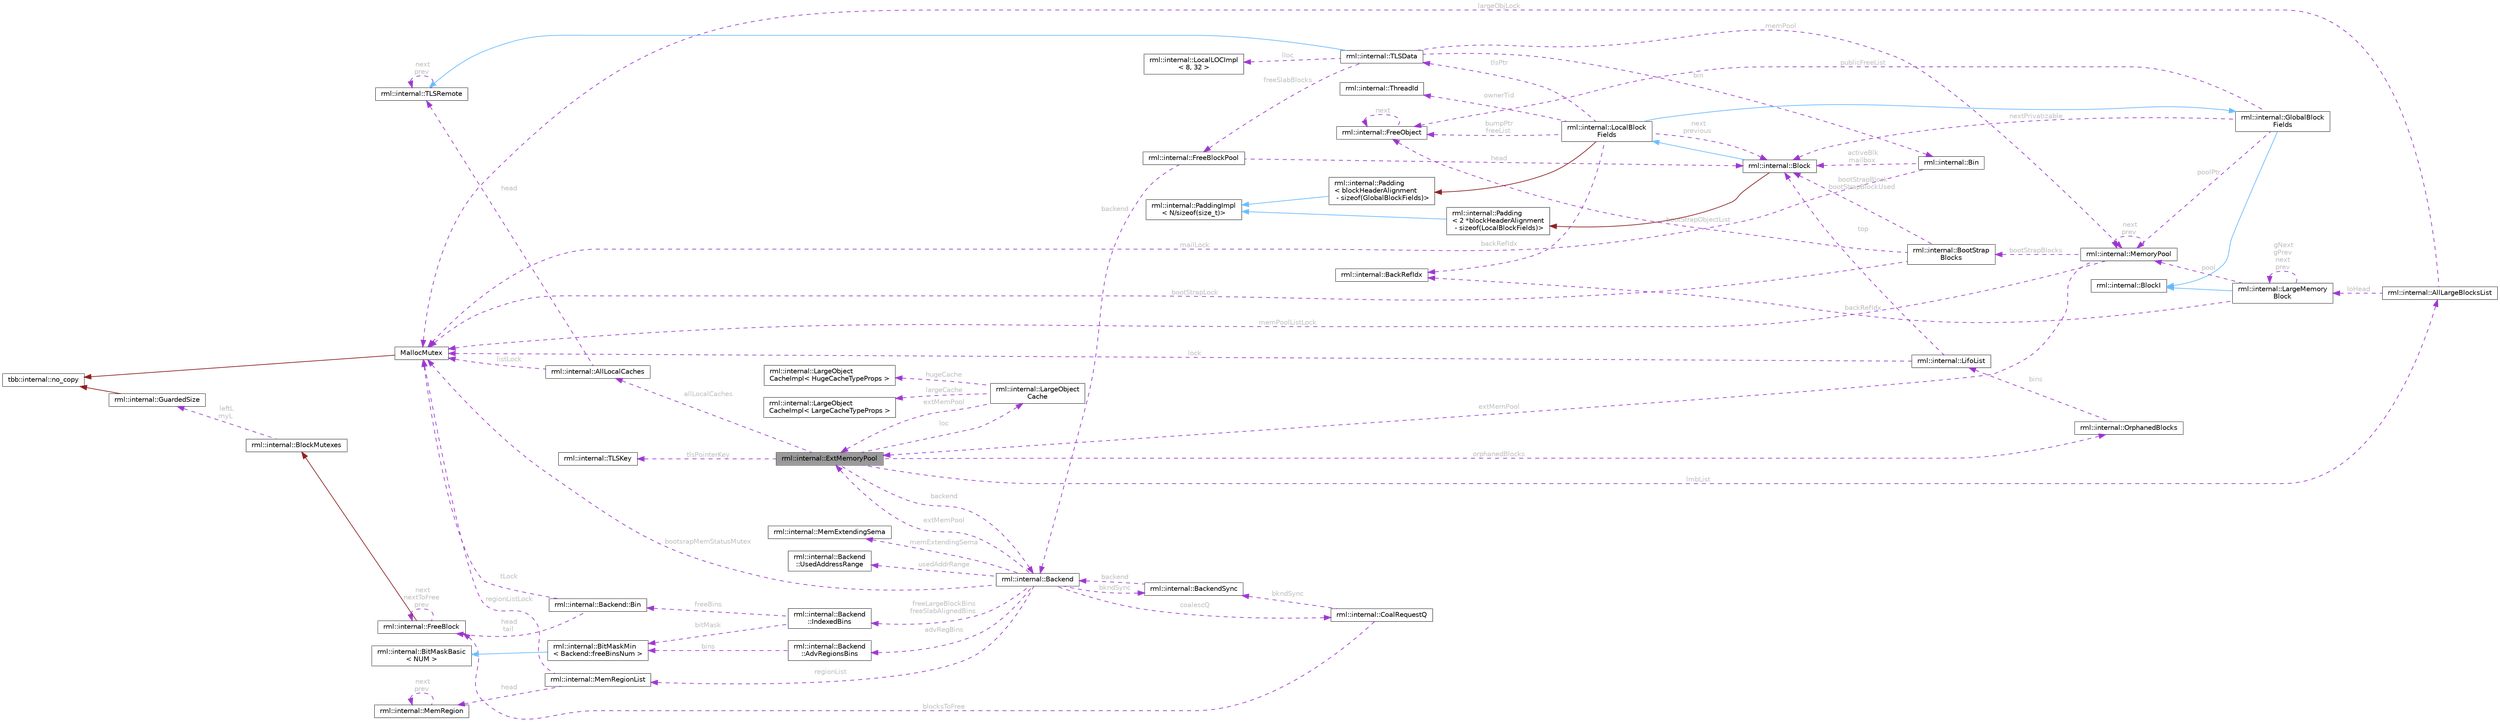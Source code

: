 digraph "rml::internal::ExtMemoryPool"
{
 // LATEX_PDF_SIZE
  bgcolor="transparent";
  edge [fontname=Helvetica,fontsize=10,labelfontname=Helvetica,labelfontsize=10];
  node [fontname=Helvetica,fontsize=10,shape=box,height=0.2,width=0.4];
  rankdir="LR";
  Node1 [id="Node000001",label="rml::internal::ExtMemoryPool",height=0.2,width=0.4,color="gray40", fillcolor="grey60", style="filled", fontcolor="black",tooltip=" "];
  Node2 -> Node1 [id="edge1_Node000001_Node000002",dir="back",color="darkorchid3",style="dashed",tooltip=" ",label=" backend",fontcolor="grey" ];
  Node2 [id="Node000002",label="rml::internal::Backend",height=0.2,width=0.4,color="gray40", fillcolor="white", style="filled",URL="$classrml_1_1internal_1_1_backend.html",tooltip=" "];
  Node1 -> Node2 [id="edge2_Node000002_Node000001",dir="back",color="darkorchid3",style="dashed",tooltip=" ",label=" extMemPool",fontcolor="grey" ];
  Node3 -> Node2 [id="edge3_Node000002_Node000003",dir="back",color="darkorchid3",style="dashed",tooltip=" ",label=" regionList",fontcolor="grey" ];
  Node3 [id="Node000003",label="rml::internal::MemRegionList",height=0.2,width=0.4,color="gray40", fillcolor="white", style="filled",URL="$classrml_1_1internal_1_1_mem_region_list.html",tooltip=" "];
  Node4 -> Node3 [id="edge4_Node000003_Node000004",dir="back",color="darkorchid3",style="dashed",tooltip=" ",label=" regionListLock",fontcolor="grey" ];
  Node4 [id="Node000004",label="MallocMutex",height=0.2,width=0.4,color="gray40", fillcolor="white", style="filled",URL="$class_malloc_mutex.html",tooltip="Stripped down version of spin_mutex."];
  Node5 -> Node4 [id="edge5_Node000004_Node000005",dir="back",color="firebrick4",style="solid",tooltip=" "];
  Node5 [id="Node000005",label="tbb::internal::no_copy",height=0.2,width=0.4,color="gray40", fillcolor="white", style="filled",tooltip=" "];
  Node6 -> Node3 [id="edge6_Node000003_Node000006",dir="back",color="darkorchid3",style="dashed",tooltip=" ",label=" head",fontcolor="grey" ];
  Node6 [id="Node000006",label="rml::internal::MemRegion",height=0.2,width=0.4,color="gray40", fillcolor="white", style="filled",URL="$structrml_1_1internal_1_1_mem_region.html",tooltip=" "];
  Node6 -> Node6 [id="edge7_Node000006_Node000006",dir="back",color="darkorchid3",style="dashed",tooltip=" ",label=" next\nprev",fontcolor="grey" ];
  Node7 -> Node2 [id="edge8_Node000002_Node000007",dir="back",color="darkorchid3",style="dashed",tooltip=" ",label=" coalescQ",fontcolor="grey" ];
  Node7 [id="Node000007",label="rml::internal::CoalRequestQ",height=0.2,width=0.4,color="gray40", fillcolor="white", style="filled",URL="$classrml_1_1internal_1_1_coal_request_q.html",tooltip=" "];
  Node8 -> Node7 [id="edge9_Node000007_Node000008",dir="back",color="darkorchid3",style="dashed",tooltip=" ",label=" blocksToFree",fontcolor="grey" ];
  Node8 [id="Node000008",label="rml::internal::FreeBlock",height=0.2,width=0.4,color="gray40", fillcolor="white", style="filled",URL="$classrml_1_1internal_1_1_free_block.html",tooltip=" "];
  Node9 -> Node8 [id="edge10_Node000008_Node000009",dir="back",color="firebrick4",style="solid",tooltip=" "];
  Node9 [id="Node000009",label="rml::internal::BlockMutexes",height=0.2,width=0.4,color="gray40", fillcolor="white", style="filled",URL="$classrml_1_1internal_1_1_block_mutexes.html",tooltip=" "];
  Node10 -> Node9 [id="edge11_Node000009_Node000010",dir="back",color="darkorchid3",style="dashed",tooltip=" ",label=" leftL\nmyL",fontcolor="grey" ];
  Node10 [id="Node000010",label="rml::internal::GuardedSize",height=0.2,width=0.4,color="gray40", fillcolor="white", style="filled",URL="$classrml_1_1internal_1_1_guarded_size.html",tooltip=" "];
  Node5 -> Node10 [id="edge12_Node000010_Node000005",dir="back",color="firebrick4",style="solid",tooltip=" "];
  Node8 -> Node8 [id="edge13_Node000008_Node000008",dir="back",color="darkorchid3",style="dashed",tooltip=" ",label=" next\nnextToFree\nprev",fontcolor="grey" ];
  Node11 -> Node7 [id="edge14_Node000007_Node000011",dir="back",color="darkorchid3",style="dashed",tooltip=" ",label=" bkndSync",fontcolor="grey" ];
  Node11 [id="Node000011",label="rml::internal::BackendSync",height=0.2,width=0.4,color="gray40", fillcolor="white", style="filled",URL="$classrml_1_1internal_1_1_backend_sync.html",tooltip=" "];
  Node2 -> Node11 [id="edge15_Node000011_Node000002",dir="back",color="darkorchid3",style="dashed",tooltip=" ",label=" backend",fontcolor="grey" ];
  Node11 -> Node2 [id="edge16_Node000002_Node000011",dir="back",color="darkorchid3",style="dashed",tooltip=" ",label=" bkndSync",fontcolor="grey" ];
  Node12 -> Node2 [id="edge17_Node000002_Node000012",dir="back",color="darkorchid3",style="dashed",tooltip=" ",label=" memExtendingSema",fontcolor="grey" ];
  Node12 [id="Node000012",label="rml::internal::MemExtendingSema",height=0.2,width=0.4,color="gray40", fillcolor="white", style="filled",URL="$classrml_1_1internal_1_1_mem_extending_sema.html",tooltip=" "];
  Node13 -> Node2 [id="edge18_Node000002_Node000013",dir="back",color="darkorchid3",style="dashed",tooltip=" ",label=" usedAddrRange",fontcolor="grey" ];
  Node13 [id="Node000013",label="rml::internal::Backend\l::UsedAddressRange",height=0.2,width=0.4,color="gray40", fillcolor="white", style="filled",URL="$classrml_1_1internal_1_1_backend_1_1_used_address_range.html",tooltip=" "];
  Node4 -> Node2 [id="edge19_Node000002_Node000004",dir="back",color="darkorchid3",style="dashed",tooltip=" ",label=" bootsrapMemStatusMutex",fontcolor="grey" ];
  Node14 -> Node2 [id="edge20_Node000002_Node000014",dir="back",color="darkorchid3",style="dashed",tooltip=" ",label=" advRegBins",fontcolor="grey" ];
  Node14 [id="Node000014",label="rml::internal::Backend\l::AdvRegionsBins",height=0.2,width=0.4,color="gray40", fillcolor="white", style="filled",URL="$classrml_1_1internal_1_1_backend_1_1_adv_regions_bins.html",tooltip=" "];
  Node15 -> Node14 [id="edge21_Node000014_Node000015",dir="back",color="darkorchid3",style="dashed",tooltip=" ",label=" bins",fontcolor="grey" ];
  Node15 [id="Node000015",label="rml::internal::BitMaskMin\l\< Backend::freeBinsNum \>",height=0.2,width=0.4,color="gray40", fillcolor="white", style="filled",URL="$classrml_1_1internal_1_1_bit_mask_min.html",tooltip=" "];
  Node16 -> Node15 [id="edge22_Node000015_Node000016",dir="back",color="steelblue1",style="solid",tooltip=" "];
  Node16 [id="Node000016",label="rml::internal::BitMaskBasic\l\< NUM \>",height=0.2,width=0.4,color="gray40", fillcolor="white", style="filled",URL="$classrml_1_1internal_1_1_bit_mask_basic.html",tooltip=" "];
  Node17 -> Node2 [id="edge23_Node000002_Node000017",dir="back",color="darkorchid3",style="dashed",tooltip=" ",label=" freeLargeBlockBins\nfreeSlabAlignedBins",fontcolor="grey" ];
  Node17 [id="Node000017",label="rml::internal::Backend\l::IndexedBins",height=0.2,width=0.4,color="gray40", fillcolor="white", style="filled",URL="$classrml_1_1internal_1_1_backend_1_1_indexed_bins.html",tooltip=" "];
  Node15 -> Node17 [id="edge24_Node000017_Node000015",dir="back",color="darkorchid3",style="dashed",tooltip=" ",label=" bitMask",fontcolor="grey" ];
  Node18 -> Node17 [id="edge25_Node000017_Node000018",dir="back",color="darkorchid3",style="dashed",tooltip=" ",label=" freeBins",fontcolor="grey" ];
  Node18 [id="Node000018",label="rml::internal::Backend::Bin",height=0.2,width=0.4,color="gray40", fillcolor="white", style="filled",URL="$structrml_1_1internal_1_1_backend_1_1_bin.html",tooltip=" "];
  Node8 -> Node18 [id="edge26_Node000018_Node000008",dir="back",color="darkorchid3",style="dashed",tooltip=" ",label=" head\ntail",fontcolor="grey" ];
  Node4 -> Node18 [id="edge27_Node000018_Node000004",dir="back",color="darkorchid3",style="dashed",tooltip=" ",label=" tLock",fontcolor="grey" ];
  Node19 -> Node1 [id="edge28_Node000001_Node000019",dir="back",color="darkorchid3",style="dashed",tooltip=" ",label=" loc",fontcolor="grey" ];
  Node19 [id="Node000019",label="rml::internal::LargeObject\lCache",height=0.2,width=0.4,color="gray40", fillcolor="white", style="filled",URL="$classrml_1_1internal_1_1_large_object_cache.html",tooltip=" "];
  Node20 -> Node19 [id="edge29_Node000019_Node000020",dir="back",color="darkorchid3",style="dashed",tooltip=" ",label=" hugeCache",fontcolor="grey" ];
  Node20 [id="Node000020",label="rml::internal::LargeObject\lCacheImpl\< HugeCacheTypeProps \>",height=0.2,width=0.4,color="gray40", fillcolor="white", style="filled",URL="$classrml_1_1internal_1_1_large_object_cache_impl.html",tooltip=" "];
  Node21 -> Node19 [id="edge30_Node000019_Node000021",dir="back",color="darkorchid3",style="dashed",tooltip=" ",label=" largeCache",fontcolor="grey" ];
  Node21 [id="Node000021",label="rml::internal::LargeObject\lCacheImpl\< LargeCacheTypeProps \>",height=0.2,width=0.4,color="gray40", fillcolor="white", style="filled",URL="$classrml_1_1internal_1_1_large_object_cache_impl.html",tooltip=" "];
  Node1 -> Node19 [id="edge31_Node000019_Node000001",dir="back",color="darkorchid3",style="dashed",tooltip=" ",label=" extMemPool",fontcolor="grey" ];
  Node22 -> Node1 [id="edge32_Node000001_Node000022",dir="back",color="darkorchid3",style="dashed",tooltip=" ",label=" allLocalCaches",fontcolor="grey" ];
  Node22 [id="Node000022",label="rml::internal::AllLocalCaches",height=0.2,width=0.4,color="gray40", fillcolor="white", style="filled",URL="$classrml_1_1internal_1_1_all_local_caches.html",tooltip=" "];
  Node23 -> Node22 [id="edge33_Node000022_Node000023",dir="back",color="darkorchid3",style="dashed",tooltip=" ",label=" head",fontcolor="grey" ];
  Node23 [id="Node000023",label="rml::internal::TLSRemote",height=0.2,width=0.4,color="gray40", fillcolor="white", style="filled",URL="$structrml_1_1internal_1_1_t_l_s_remote.html",tooltip=" "];
  Node23 -> Node23 [id="edge34_Node000023_Node000023",dir="back",color="darkorchid3",style="dashed",tooltip=" ",label=" next\nprev",fontcolor="grey" ];
  Node4 -> Node22 [id="edge35_Node000022_Node000004",dir="back",color="darkorchid3",style="dashed",tooltip=" ",label=" listLock",fontcolor="grey" ];
  Node24 -> Node1 [id="edge36_Node000001_Node000024",dir="back",color="darkorchid3",style="dashed",tooltip=" ",label=" orphanedBlocks",fontcolor="grey" ];
  Node24 [id="Node000024",label="rml::internal::OrphanedBlocks",height=0.2,width=0.4,color="gray40", fillcolor="white", style="filled",URL="$classrml_1_1internal_1_1_orphaned_blocks.html",tooltip=" "];
  Node25 -> Node24 [id="edge37_Node000024_Node000025",dir="back",color="darkorchid3",style="dashed",tooltip=" ",label=" bins",fontcolor="grey" ];
  Node25 [id="Node000025",label="rml::internal::LifoList",height=0.2,width=0.4,color="gray40", fillcolor="white", style="filled",URL="$classrml_1_1internal_1_1_lifo_list.html",tooltip=" "];
  Node26 -> Node25 [id="edge38_Node000025_Node000026",dir="back",color="darkorchid3",style="dashed",tooltip=" ",label=" top",fontcolor="grey" ];
  Node26 [id="Node000026",label="rml::internal::Block",height=0.2,width=0.4,color="gray40", fillcolor="white", style="filled",URL="$classrml_1_1internal_1_1_block.html",tooltip=" "];
  Node27 -> Node26 [id="edge39_Node000026_Node000027",dir="back",color="steelblue1",style="solid",tooltip=" "];
  Node27 [id="Node000027",label="rml::internal::LocalBlock\lFields",height=0.2,width=0.4,color="gray40", fillcolor="white", style="filled",URL="$classrml_1_1internal_1_1_local_block_fields.html",tooltip=" "];
  Node28 -> Node27 [id="edge40_Node000027_Node000028",dir="back",color="steelblue1",style="solid",tooltip=" "];
  Node28 [id="Node000028",label="rml::internal::GlobalBlock\lFields",height=0.2,width=0.4,color="gray40", fillcolor="white", style="filled",URL="$classrml_1_1internal_1_1_global_block_fields.html",tooltip=" "];
  Node29 -> Node28 [id="edge41_Node000028_Node000029",dir="back",color="steelblue1",style="solid",tooltip=" "];
  Node29 [id="Node000029",label="rml::internal::BlockI",height=0.2,width=0.4,color="gray40", fillcolor="white", style="filled",URL="$classrml_1_1internal_1_1_block_i.html",tooltip=" "];
  Node30 -> Node28 [id="edge42_Node000028_Node000030",dir="back",color="darkorchid3",style="dashed",tooltip=" ",label=" publicFreeList",fontcolor="grey" ];
  Node30 [id="Node000030",label="rml::internal::FreeObject",height=0.2,width=0.4,color="gray40", fillcolor="white", style="filled",URL="$structrml_1_1internal_1_1_free_object.html",tooltip=" "];
  Node30 -> Node30 [id="edge43_Node000030_Node000030",dir="back",color="darkorchid3",style="dashed",tooltip=" ",label=" next",fontcolor="grey" ];
  Node26 -> Node28 [id="edge44_Node000028_Node000026",dir="back",color="darkorchid3",style="dashed",tooltip=" ",label=" nextPrivatizable",fontcolor="grey" ];
  Node31 -> Node28 [id="edge45_Node000028_Node000031",dir="back",color="darkorchid3",style="dashed",tooltip=" ",label=" poolPtr",fontcolor="grey" ];
  Node31 [id="Node000031",label="rml::internal::MemoryPool",height=0.2,width=0.4,color="gray40", fillcolor="white", style="filled",URL="$classrml_1_1internal_1_1_memory_pool.html",tooltip=" "];
  Node4 -> Node31 [id="edge46_Node000031_Node000004",dir="back",color="darkorchid3",style="dashed",tooltip=" ",label=" memPoolListLock",fontcolor="grey" ];
  Node31 -> Node31 [id="edge47_Node000031_Node000031",dir="back",color="darkorchid3",style="dashed",tooltip=" ",label=" next\nprev",fontcolor="grey" ];
  Node1 -> Node31 [id="edge48_Node000031_Node000001",dir="back",color="darkorchid3",style="dashed",tooltip=" ",label=" extMemPool",fontcolor="grey" ];
  Node32 -> Node31 [id="edge49_Node000031_Node000032",dir="back",color="darkorchid3",style="dashed",tooltip=" ",label=" bootStrapBlocks",fontcolor="grey" ];
  Node32 [id="Node000032",label="rml::internal::BootStrap\lBlocks",height=0.2,width=0.4,color="gray40", fillcolor="white", style="filled",URL="$classrml_1_1internal_1_1_boot_strap_blocks.html",tooltip=" "];
  Node4 -> Node32 [id="edge50_Node000032_Node000004",dir="back",color="darkorchid3",style="dashed",tooltip=" ",label=" bootStrapLock",fontcolor="grey" ];
  Node26 -> Node32 [id="edge51_Node000032_Node000026",dir="back",color="darkorchid3",style="dashed",tooltip=" ",label=" bootStrapBlock\nbootStrapBlockUsed",fontcolor="grey" ];
  Node30 -> Node32 [id="edge52_Node000032_Node000030",dir="back",color="darkorchid3",style="dashed",tooltip=" ",label=" bootStrapObjectList",fontcolor="grey" ];
  Node33 -> Node27 [id="edge53_Node000027_Node000033",dir="back",color="firebrick4",style="solid",tooltip=" "];
  Node33 [id="Node000033",label="rml::internal::Padding\l\< blockHeaderAlignment\l - sizeof(GlobalBlockFields)\>",height=0.2,width=0.4,color="gray40", fillcolor="white", style="filled",URL="$structrml_1_1internal_1_1_padding.html",tooltip=" "];
  Node34 -> Node33 [id="edge54_Node000033_Node000034",dir="back",color="steelblue1",style="solid",tooltip=" "];
  Node34 [id="Node000034",label="rml::internal::PaddingImpl\l\< N/sizeof(size_t)\>",height=0.2,width=0.4,color="gray40", fillcolor="white", style="filled",URL="$structrml_1_1internal_1_1_padding_impl.html",tooltip=" "];
  Node26 -> Node27 [id="edge55_Node000027_Node000026",dir="back",color="darkorchid3",style="dashed",tooltip=" ",label=" next\nprevious",fontcolor="grey" ];
  Node30 -> Node27 [id="edge56_Node000027_Node000030",dir="back",color="darkorchid3",style="dashed",tooltip=" ",label=" bumpPtr\nfreeList",fontcolor="grey" ];
  Node35 -> Node27 [id="edge57_Node000027_Node000035",dir="back",color="darkorchid3",style="dashed",tooltip=" ",label=" tlsPtr",fontcolor="grey" ];
  Node35 [id="Node000035",label="rml::internal::TLSData",height=0.2,width=0.4,color="gray40", fillcolor="white", style="filled",URL="$classrml_1_1internal_1_1_t_l_s_data.html",tooltip=" "];
  Node23 -> Node35 [id="edge58_Node000035_Node000023",dir="back",color="steelblue1",style="solid",tooltip=" "];
  Node31 -> Node35 [id="edge59_Node000035_Node000031",dir="back",color="darkorchid3",style="dashed",tooltip=" ",label=" memPool",fontcolor="grey" ];
  Node36 -> Node35 [id="edge60_Node000035_Node000036",dir="back",color="darkorchid3",style="dashed",tooltip=" ",label=" bin",fontcolor="grey" ];
  Node36 [id="Node000036",label="rml::internal::Bin",height=0.2,width=0.4,color="gray40", fillcolor="white", style="filled",URL="$classrml_1_1internal_1_1_bin.html",tooltip=" "];
  Node26 -> Node36 [id="edge61_Node000036_Node000026",dir="back",color="darkorchid3",style="dashed",tooltip=" ",label=" activeBlk\nmailbox",fontcolor="grey" ];
  Node4 -> Node36 [id="edge62_Node000036_Node000004",dir="back",color="darkorchid3",style="dashed",tooltip=" ",label=" mailLock",fontcolor="grey" ];
  Node37 -> Node35 [id="edge63_Node000035_Node000037",dir="back",color="darkorchid3",style="dashed",tooltip=" ",label=" freeSlabBlocks",fontcolor="grey" ];
  Node37 [id="Node000037",label="rml::internal::FreeBlockPool",height=0.2,width=0.4,color="gray40", fillcolor="white", style="filled",URL="$classrml_1_1internal_1_1_free_block_pool.html",tooltip=" "];
  Node26 -> Node37 [id="edge64_Node000037_Node000026",dir="back",color="darkorchid3",style="dashed",tooltip=" ",label=" head",fontcolor="grey" ];
  Node2 -> Node37 [id="edge65_Node000037_Node000002",dir="back",color="darkorchid3",style="dashed",tooltip=" ",label=" backend",fontcolor="grey" ];
  Node38 -> Node35 [id="edge66_Node000035_Node000038",dir="back",color="darkorchid3",style="dashed",tooltip=" ",label=" lloc",fontcolor="grey" ];
  Node38 [id="Node000038",label="rml::internal::LocalLOCImpl\l\< 8, 32 \>",height=0.2,width=0.4,color="gray40", fillcolor="white", style="filled",URL="$classrml_1_1internal_1_1_local_l_o_c_impl.html",tooltip=" "];
  Node39 -> Node27 [id="edge67_Node000027_Node000039",dir="back",color="darkorchid3",style="dashed",tooltip=" ",label=" ownerTid",fontcolor="grey" ];
  Node39 [id="Node000039",label="rml::internal::ThreadId",height=0.2,width=0.4,color="gray40", fillcolor="white", style="filled",URL="$classrml_1_1internal_1_1_thread_id.html",tooltip=" "];
  Node40 -> Node27 [id="edge68_Node000027_Node000040",dir="back",color="darkorchid3",style="dashed",tooltip=" ",label=" backRefIdx",fontcolor="grey" ];
  Node40 [id="Node000040",label="rml::internal::BackRefIdx",height=0.2,width=0.4,color="gray40", fillcolor="white", style="filled",URL="$classrml_1_1internal_1_1_back_ref_idx.html",tooltip=" "];
  Node41 -> Node26 [id="edge69_Node000026_Node000041",dir="back",color="firebrick4",style="solid",tooltip=" "];
  Node41 [id="Node000041",label="rml::internal::Padding\l\< 2 *blockHeaderAlignment\l - sizeof(LocalBlockFields)\>",height=0.2,width=0.4,color="gray40", fillcolor="white", style="filled",URL="$structrml_1_1internal_1_1_padding.html",tooltip=" "];
  Node34 -> Node41 [id="edge70_Node000041_Node000034",dir="back",color="steelblue1",style="solid",tooltip=" "];
  Node4 -> Node25 [id="edge71_Node000025_Node000004",dir="back",color="darkorchid3",style="dashed",tooltip=" ",label=" lock",fontcolor="grey" ];
  Node42 -> Node1 [id="edge72_Node000001_Node000042",dir="back",color="darkorchid3",style="dashed",tooltip=" ",label=" lmbList",fontcolor="grey" ];
  Node42 [id="Node000042",label="rml::internal::AllLargeBlocksList",height=0.2,width=0.4,color="gray40", fillcolor="white", style="filled",URL="$classrml_1_1internal_1_1_all_large_blocks_list.html",tooltip=" "];
  Node4 -> Node42 [id="edge73_Node000042_Node000004",dir="back",color="darkorchid3",style="dashed",tooltip=" ",label=" largeObjLock",fontcolor="grey" ];
  Node43 -> Node42 [id="edge74_Node000042_Node000043",dir="back",color="darkorchid3",style="dashed",tooltip=" ",label=" loHead",fontcolor="grey" ];
  Node43 [id="Node000043",label="rml::internal::LargeMemory\lBlock",height=0.2,width=0.4,color="gray40", fillcolor="white", style="filled",URL="$structrml_1_1internal_1_1_large_memory_block.html",tooltip=" "];
  Node29 -> Node43 [id="edge75_Node000043_Node000029",dir="back",color="steelblue1",style="solid",tooltip=" "];
  Node31 -> Node43 [id="edge76_Node000043_Node000031",dir="back",color="darkorchid3",style="dashed",tooltip=" ",label=" pool",fontcolor="grey" ];
  Node43 -> Node43 [id="edge77_Node000043_Node000043",dir="back",color="darkorchid3",style="dashed",tooltip=" ",label=" gNext\ngPrev\nnext\nprev",fontcolor="grey" ];
  Node40 -> Node43 [id="edge78_Node000043_Node000040",dir="back",color="darkorchid3",style="dashed",tooltip=" ",label=" backRefIdx",fontcolor="grey" ];
  Node44 -> Node1 [id="edge79_Node000001_Node000044",dir="back",color="darkorchid3",style="dashed",tooltip=" ",label=" tlsPointerKey",fontcolor="grey" ];
  Node44 [id="Node000044",label="rml::internal::TLSKey",height=0.2,width=0.4,color="gray40", fillcolor="white", style="filled",URL="$classrml_1_1internal_1_1_t_l_s_key.html",tooltip=" "];
}
